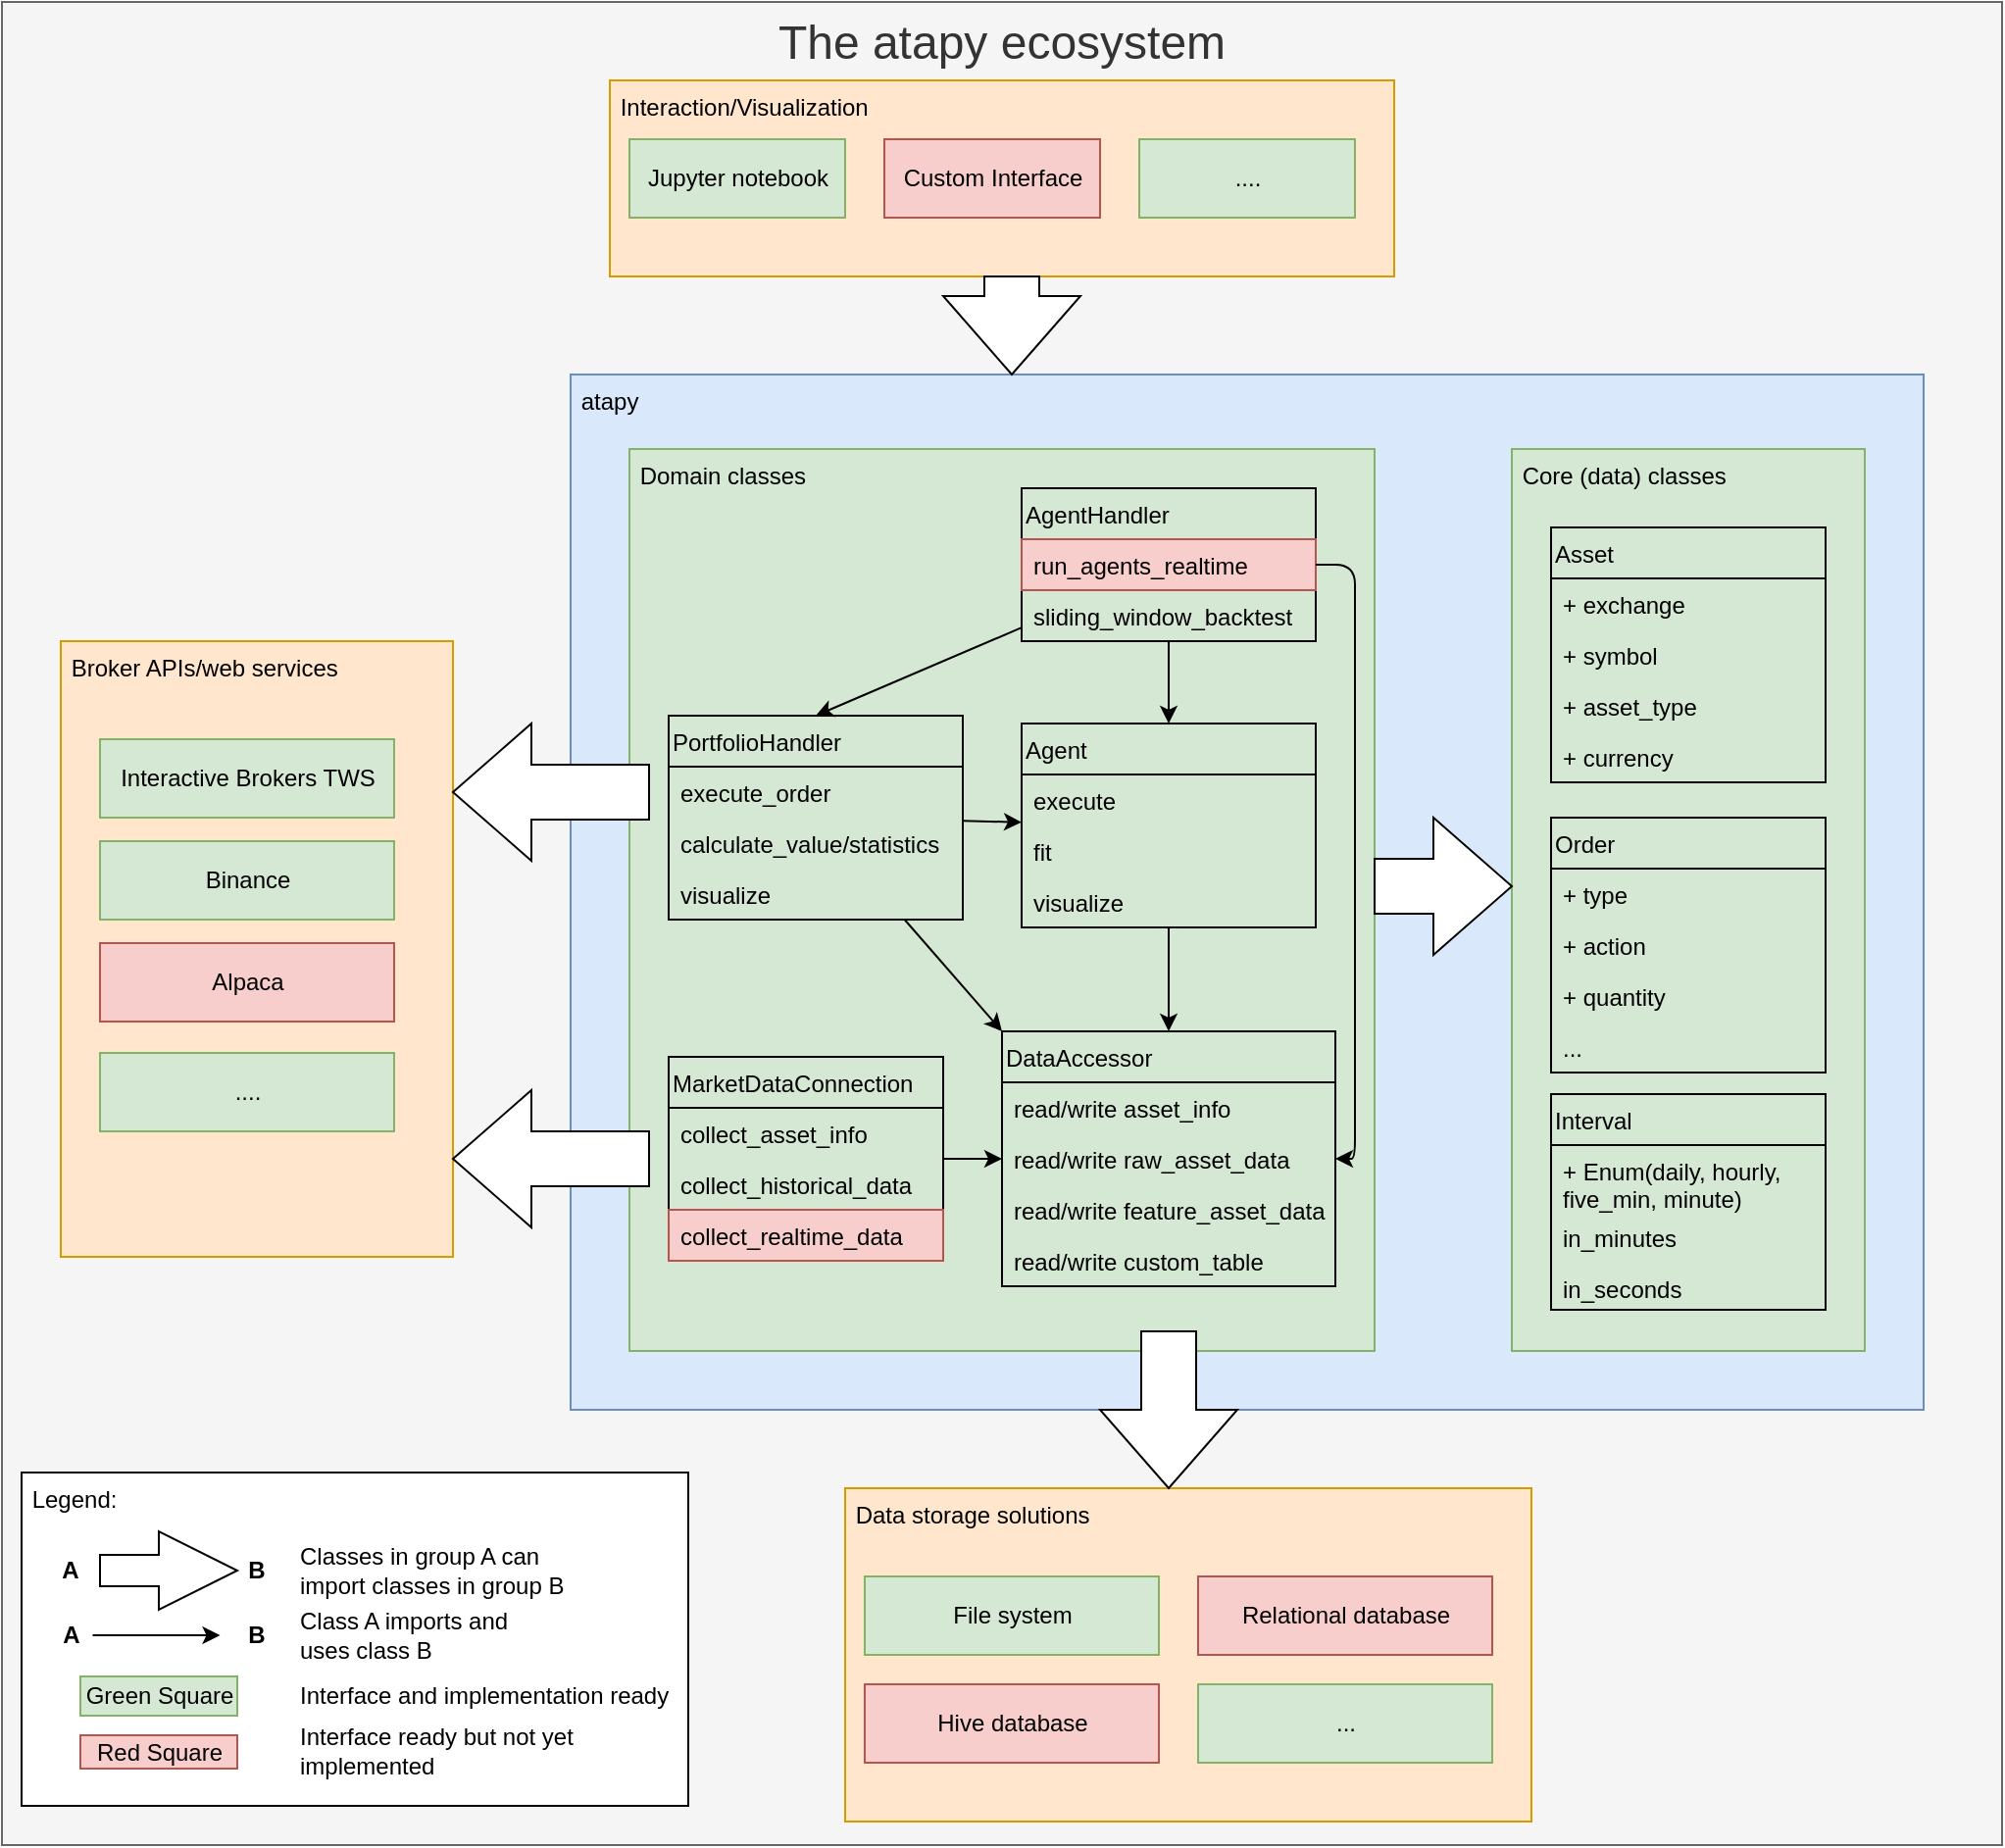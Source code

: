 <mxfile version="13.9.9" type="device"><diagram id="m-fYbM-t_2-ghVLzzrjX" name="Page-1"><mxGraphModel dx="1422" dy="822" grid="1" gridSize="10" guides="1" tooltips="1" connect="1" arrows="1" fold="1" page="1" pageScale="1" pageWidth="1654" pageHeight="1169" math="0" shadow="0"><root><mxCell id="0"/><mxCell id="1" parent="0"/><mxCell id="2xMp6ts41v3zg-Cotq4N-94" value="The atapy ecosystem" style="rounded=0;whiteSpace=wrap;html=1;align=center;verticalAlign=top;fontSize=24;fillColor=#f5f5f5;strokeColor=#666666;fontColor=#333333;" parent="1" vertex="1"><mxGeometry x="40" y="20" width="1020" height="940" as="geometry"/></mxCell><mxCell id="2xMp6ts41v3zg-Cotq4N-71" value="&amp;nbsp;atapy" style="rounded=0;whiteSpace=wrap;html=1;align=left;verticalAlign=top;fillColor=#dae8fc;strokeColor=#6c8ebf;" parent="1" vertex="1"><mxGeometry x="330" y="210" width="690" height="528" as="geometry"/></mxCell><mxCell id="2xMp6ts41v3zg-Cotq4N-56" value="&amp;nbsp;Core (data) classes" style="rounded=0;whiteSpace=wrap;html=1;align=left;verticalAlign=top;fillColor=#d5e8d4;strokeColor=#82b366;" parent="1" vertex="1"><mxGeometry x="810" y="248" width="180" height="460" as="geometry"/></mxCell><mxCell id="2xMp6ts41v3zg-Cotq4N-45" value="&amp;nbsp;Domain classes" style="rounded=0;whiteSpace=wrap;html=1;align=left;verticalAlign=top;fillColor=#d5e8d4;strokeColor=#82b366;" parent="1" vertex="1"><mxGeometry x="360" y="248" width="380" height="460" as="geometry"/></mxCell><mxCell id="2xMp6ts41v3zg-Cotq4N-4" value="&lt;span&gt;&amp;nbsp;Broker APIs/web services&lt;/span&gt;" style="rounded=0;whiteSpace=wrap;html=1;align=left;verticalAlign=top;fillColor=#ffe6cc;strokeColor=#d79b00;" parent="1" vertex="1"><mxGeometry x="70" y="346" width="200" height="314" as="geometry"/></mxCell><mxCell id="2xMp6ts41v3zg-Cotq4N-6" value="&lt;span style=&quot;color: rgb(0 , 0 , 0) ; font-family: &amp;#34;helvetica&amp;#34; ; font-size: 12px ; font-style: normal ; font-weight: 400 ; letter-spacing: normal ; text-indent: 0px ; text-transform: none ; word-spacing: 0px ; display: inline ; float: none&quot;&gt;&amp;nbsp;Data storage solutions&lt;/span&gt;" style="rounded=0;whiteSpace=wrap;html=1;verticalAlign=top;align=left;fillColor=#ffe6cc;strokeColor=#d79b00;" parent="1" vertex="1"><mxGeometry x="470" y="778" width="350" height="170" as="geometry"/></mxCell><mxCell id="2xMp6ts41v3zg-Cotq4N-7" value="MarketDataConnection" style="swimlane;fontStyle=0;childLayout=stackLayout;horizontal=1;startSize=26;fillColor=none;horizontalStack=0;resizeParent=1;resizeParentMax=0;resizeLast=0;collapsible=1;marginBottom=0;align=left;" parent="1" vertex="1"><mxGeometry x="380" y="558" width="140" height="104" as="geometry"/></mxCell><mxCell id="2xMp6ts41v3zg-Cotq4N-8" value="collect_asset_info" style="text;strokeColor=none;fillColor=none;align=left;verticalAlign=top;spacingLeft=4;spacingRight=4;overflow=hidden;rotatable=0;points=[[0,0.5],[1,0.5]];portConstraint=eastwest;" parent="2xMp6ts41v3zg-Cotq4N-7" vertex="1"><mxGeometry y="26" width="140" height="26" as="geometry"/></mxCell><mxCell id="2xMp6ts41v3zg-Cotq4N-9" value="collect_historical_data" style="text;strokeColor=none;fillColor=none;align=left;verticalAlign=top;spacingLeft=4;spacingRight=4;overflow=hidden;rotatable=0;points=[[0,0.5],[1,0.5]];portConstraint=eastwest;" parent="2xMp6ts41v3zg-Cotq4N-7" vertex="1"><mxGeometry y="52" width="140" height="26" as="geometry"/></mxCell><mxCell id="2xMp6ts41v3zg-Cotq4N-10" value="collect_realtime_data" style="text;strokeColor=#b85450;fillColor=#f8cecc;align=left;verticalAlign=top;spacingLeft=4;spacingRight=4;overflow=hidden;rotatable=0;points=[[0,0.5],[1,0.5]];portConstraint=eastwest;" parent="2xMp6ts41v3zg-Cotq4N-7" vertex="1"><mxGeometry y="78" width="140" height="26" as="geometry"/></mxCell><mxCell id="2xMp6ts41v3zg-Cotq4N-11" value="DataAccessor" style="swimlane;fontStyle=0;childLayout=stackLayout;horizontal=1;startSize=26;fillColor=none;horizontalStack=0;resizeParent=1;resizeParentMax=0;resizeLast=0;collapsible=1;marginBottom=0;align=left;" parent="1" vertex="1"><mxGeometry x="550" y="545" width="170" height="130" as="geometry"/></mxCell><mxCell id="2xMp6ts41v3zg-Cotq4N-12" value="read/write asset_info" style="text;strokeColor=none;fillColor=none;align=left;verticalAlign=top;spacingLeft=4;spacingRight=4;overflow=hidden;rotatable=0;points=[[0,0.5],[1,0.5]];portConstraint=eastwest;" parent="2xMp6ts41v3zg-Cotq4N-11" vertex="1"><mxGeometry y="26" width="170" height="26" as="geometry"/></mxCell><mxCell id="2xMp6ts41v3zg-Cotq4N-13" value="read/write raw_asset_data" style="text;strokeColor=none;fillColor=none;align=left;verticalAlign=top;spacingLeft=4;spacingRight=4;overflow=hidden;rotatable=0;points=[[0,0.5],[1,0.5]];portConstraint=eastwest;" parent="2xMp6ts41v3zg-Cotq4N-11" vertex="1"><mxGeometry y="52" width="170" height="26" as="geometry"/></mxCell><mxCell id="2xMp6ts41v3zg-Cotq4N-14" value="read/write feature_asset_data" style="text;strokeColor=none;fillColor=none;align=left;verticalAlign=top;spacingLeft=4;spacingRight=4;overflow=hidden;rotatable=0;points=[[0,0.5],[1,0.5]];portConstraint=eastwest;" parent="2xMp6ts41v3zg-Cotq4N-11" vertex="1"><mxGeometry y="78" width="170" height="26" as="geometry"/></mxCell><mxCell id="2xMp6ts41v3zg-Cotq4N-55" value="read/write custom_table" style="text;strokeColor=none;fillColor=none;align=left;verticalAlign=top;spacingLeft=4;spacingRight=4;overflow=hidden;rotatable=0;points=[[0,0.5],[1,0.5]];portConstraint=eastwest;" parent="2xMp6ts41v3zg-Cotq4N-11" vertex="1"><mxGeometry y="104" width="170" height="26" as="geometry"/></mxCell><mxCell id="2xMp6ts41v3zg-Cotq4N-15" value="PortfolioHandler" style="swimlane;fontStyle=0;childLayout=stackLayout;horizontal=1;startSize=26;fillColor=none;horizontalStack=0;resizeParent=1;resizeParentMax=0;resizeLast=0;collapsible=1;marginBottom=0;align=left;" parent="1" vertex="1"><mxGeometry x="380" y="384" width="150" height="104" as="geometry"><mxRectangle x="380" y="384" width="120" height="26" as="alternateBounds"/></mxGeometry></mxCell><mxCell id="2xMp6ts41v3zg-Cotq4N-16" value="execute_order" style="text;strokeColor=none;fillColor=none;align=left;verticalAlign=top;spacingLeft=4;spacingRight=4;overflow=hidden;rotatable=0;points=[[0,0.5],[1,0.5]];portConstraint=eastwest;" parent="2xMp6ts41v3zg-Cotq4N-15" vertex="1"><mxGeometry y="26" width="150" height="26" as="geometry"/></mxCell><mxCell id="2xMp6ts41v3zg-Cotq4N-18" value="calculate_value/statistics" style="text;strokeColor=none;fillColor=none;align=left;verticalAlign=top;spacingLeft=4;spacingRight=4;overflow=hidden;rotatable=0;points=[[0,0.5],[1,0.5]];portConstraint=eastwest;" parent="2xMp6ts41v3zg-Cotq4N-15" vertex="1"><mxGeometry y="52" width="150" height="26" as="geometry"/></mxCell><mxCell id="2xMp6ts41v3zg-Cotq4N-17" value="visualize" style="text;strokeColor=none;fillColor=none;align=left;verticalAlign=top;spacingLeft=4;spacingRight=4;overflow=hidden;rotatable=0;points=[[0,0.5],[1,0.5]];portConstraint=eastwest;" parent="2xMp6ts41v3zg-Cotq4N-15" vertex="1"><mxGeometry y="78" width="150" height="26" as="geometry"/></mxCell><mxCell id="2xMp6ts41v3zg-Cotq4N-20" value="Asset" style="swimlane;fontStyle=0;childLayout=stackLayout;horizontal=1;startSize=26;fillColor=none;horizontalStack=0;resizeParent=1;resizeParentMax=0;resizeLast=0;collapsible=1;marginBottom=0;align=left;" parent="1" vertex="1"><mxGeometry x="830" y="288" width="140" height="130" as="geometry"/></mxCell><mxCell id="2xMp6ts41v3zg-Cotq4N-21" value="+ exchange" style="text;strokeColor=none;fillColor=none;align=left;verticalAlign=top;spacingLeft=4;spacingRight=4;overflow=hidden;rotatable=0;points=[[0,0.5],[1,0.5]];portConstraint=eastwest;" parent="2xMp6ts41v3zg-Cotq4N-20" vertex="1"><mxGeometry y="26" width="140" height="26" as="geometry"/></mxCell><mxCell id="2xMp6ts41v3zg-Cotq4N-22" value="+ symbol" style="text;strokeColor=none;fillColor=none;align=left;verticalAlign=top;spacingLeft=4;spacingRight=4;overflow=hidden;rotatable=0;points=[[0,0.5],[1,0.5]];portConstraint=eastwest;" parent="2xMp6ts41v3zg-Cotq4N-20" vertex="1"><mxGeometry y="52" width="140" height="26" as="geometry"/></mxCell><mxCell id="2xMp6ts41v3zg-Cotq4N-57" value="+ asset_type" style="text;strokeColor=none;fillColor=none;align=left;verticalAlign=top;spacingLeft=4;spacingRight=4;overflow=hidden;rotatable=0;points=[[0,0.5],[1,0.5]];portConstraint=eastwest;" parent="2xMp6ts41v3zg-Cotq4N-20" vertex="1"><mxGeometry y="78" width="140" height="26" as="geometry"/></mxCell><mxCell id="2xMp6ts41v3zg-Cotq4N-23" value="+ currency" style="text;strokeColor=none;fillColor=none;align=left;verticalAlign=top;spacingLeft=4;spacingRight=4;overflow=hidden;rotatable=0;points=[[0,0.5],[1,0.5]];portConstraint=eastwest;" parent="2xMp6ts41v3zg-Cotq4N-20" vertex="1"><mxGeometry y="104" width="140" height="26" as="geometry"/></mxCell><mxCell id="2xMp6ts41v3zg-Cotq4N-28" value="Interval" style="swimlane;fontStyle=0;childLayout=stackLayout;horizontal=1;startSize=26;fillColor=none;horizontalStack=0;resizeParent=1;resizeParentMax=0;resizeLast=0;collapsible=1;marginBottom=0;align=left;" parent="1" vertex="1"><mxGeometry x="830" y="577" width="140" height="110" as="geometry"/></mxCell><mxCell id="2xMp6ts41v3zg-Cotq4N-29" value="+ Enum(daily, hourly, &#10;five_min, minute)" style="text;strokeColor=none;fillColor=none;align=left;verticalAlign=top;spacingLeft=4;spacingRight=4;overflow=hidden;rotatable=0;points=[[0,0.5],[1,0.5]];portConstraint=eastwest;" parent="2xMp6ts41v3zg-Cotq4N-28" vertex="1"><mxGeometry y="26" width="140" height="34" as="geometry"/></mxCell><mxCell id="2xMp6ts41v3zg-Cotq4N-30" value="in_minutes" style="text;strokeColor=none;fillColor=none;align=left;verticalAlign=top;spacingLeft=4;spacingRight=4;overflow=hidden;rotatable=0;points=[[0,0.5],[1,0.5]];portConstraint=eastwest;" parent="2xMp6ts41v3zg-Cotq4N-28" vertex="1"><mxGeometry y="60" width="140" height="26" as="geometry"/></mxCell><mxCell id="2xMp6ts41v3zg-Cotq4N-31" value="in_seconds" style="text;strokeColor=none;fillColor=none;align=left;verticalAlign=top;spacingLeft=4;spacingRight=4;overflow=hidden;rotatable=0;points=[[0,0.5],[1,0.5]];portConstraint=eastwest;" parent="2xMp6ts41v3zg-Cotq4N-28" vertex="1"><mxGeometry y="86" width="140" height="24" as="geometry"/></mxCell><mxCell id="2xMp6ts41v3zg-Cotq4N-33" value="Agent" style="swimlane;fontStyle=0;childLayout=stackLayout;horizontal=1;startSize=26;fillColor=none;horizontalStack=0;resizeParent=1;resizeParentMax=0;resizeLast=0;collapsible=1;marginBottom=0;align=left;" parent="1" vertex="1"><mxGeometry x="560" y="388" width="150" height="104" as="geometry"/></mxCell><mxCell id="2xMp6ts41v3zg-Cotq4N-34" value="execute" style="text;strokeColor=none;fillColor=none;align=left;verticalAlign=top;spacingLeft=4;spacingRight=4;overflow=hidden;rotatable=0;points=[[0,0.5],[1,0.5]];portConstraint=eastwest;" parent="2xMp6ts41v3zg-Cotq4N-33" vertex="1"><mxGeometry y="26" width="150" height="26" as="geometry"/></mxCell><mxCell id="2xMp6ts41v3zg-Cotq4N-35" value="fit" style="text;strokeColor=none;fillColor=none;align=left;verticalAlign=top;spacingLeft=4;spacingRight=4;overflow=hidden;rotatable=0;points=[[0,0.5],[1,0.5]];portConstraint=eastwest;" parent="2xMp6ts41v3zg-Cotq4N-33" vertex="1"><mxGeometry y="52" width="150" height="26" as="geometry"/></mxCell><mxCell id="2xMp6ts41v3zg-Cotq4N-36" value="visualize" style="text;strokeColor=none;fillColor=none;align=left;verticalAlign=top;spacingLeft=4;spacingRight=4;overflow=hidden;rotatable=0;points=[[0,0.5],[1,0.5]];portConstraint=eastwest;" parent="2xMp6ts41v3zg-Cotq4N-33" vertex="1"><mxGeometry y="78" width="150" height="26" as="geometry"/></mxCell><mxCell id="2xMp6ts41v3zg-Cotq4N-38" value="&amp;nbsp;Interaction/Visualization" style="rounded=0;whiteSpace=wrap;html=1;align=left;verticalAlign=top;fillColor=#ffe6cc;strokeColor=#d79b00;" parent="1" vertex="1"><mxGeometry x="350" y="60" width="400" height="100" as="geometry"/></mxCell><mxCell id="2xMp6ts41v3zg-Cotq4N-39" value="Jupyter notebook" style="html=1;align=left;" parent="1" vertex="1"><mxGeometry x="360" y="90" width="110" height="40" as="geometry"/></mxCell><mxCell id="2xMp6ts41v3zg-Cotq4N-40" value="Custom Interface" style="html=1;align=center;fillColor=#f8cecc;strokeColor=#b85450;" parent="1" vertex="1"><mxGeometry x="490" y="90" width="110" height="40" as="geometry"/></mxCell><mxCell id="2xMp6ts41v3zg-Cotq4N-41" value="Interactive Brokers TWS" style="html=1;align=left;" parent="1" vertex="1"><mxGeometry x="90" y="396" width="150" height="40" as="geometry"/></mxCell><mxCell id="2xMp6ts41v3zg-Cotq4N-42" value="Binance" style="html=1;align=left;" parent="1" vertex="1"><mxGeometry x="90" y="448" width="150" height="40" as="geometry"/></mxCell><mxCell id="2xMp6ts41v3zg-Cotq4N-43" value="Alpaca" style="html=1;align=left;" parent="1" vertex="1"><mxGeometry x="90" y="500" width="150" height="40" as="geometry"/></mxCell><mxCell id="2xMp6ts41v3zg-Cotq4N-44" value="...." style="html=1;align=center;fillColor=#d5e8d4;strokeColor=#82b366;" parent="1" vertex="1"><mxGeometry x="90" y="556" width="150" height="40" as="geometry"/></mxCell><mxCell id="2xMp6ts41v3zg-Cotq4N-47" value="Alpaca" style="html=1;align=center;fillColor=#f8cecc;strokeColor=#b85450;" parent="1" vertex="1"><mxGeometry x="90" y="500" width="150" height="40" as="geometry"/></mxCell><mxCell id="2xMp6ts41v3zg-Cotq4N-48" value="Interactive Brokers TWS" style="html=1;align=center;fillColor=#d5e8d4;strokeColor=#82b366;" parent="1" vertex="1"><mxGeometry x="90" y="396" width="150" height="40" as="geometry"/></mxCell><mxCell id="2xMp6ts41v3zg-Cotq4N-49" value="Binance" style="html=1;align=center;fillColor=#d5e8d4;strokeColor=#82b366;" parent="1" vertex="1"><mxGeometry x="90" y="448" width="150" height="40" as="geometry"/></mxCell><mxCell id="2xMp6ts41v3zg-Cotq4N-50" value="Jupyter notebook" style="html=1;align=center;fillColor=#d5e8d4;strokeColor=#82b366;" parent="1" vertex="1"><mxGeometry x="360" y="90" width="110" height="40" as="geometry"/></mxCell><mxCell id="2xMp6ts41v3zg-Cotq4N-51" value="File system" style="html=1;align=center;fillColor=#d5e8d4;strokeColor=#82b366;" parent="1" vertex="1"><mxGeometry x="480" y="823" width="150" height="40" as="geometry"/></mxCell><mxCell id="2xMp6ts41v3zg-Cotq4N-52" value="Relational database" style="html=1;align=center;fillColor=#f8cecc;strokeColor=#b85450;" parent="1" vertex="1"><mxGeometry x="650" y="823" width="150" height="40" as="geometry"/></mxCell><mxCell id="2xMp6ts41v3zg-Cotq4N-53" value="Hive database" style="html=1;align=center;fillColor=#f8cecc;strokeColor=#b85450;" parent="1" vertex="1"><mxGeometry x="480" y="878" width="150" height="40" as="geometry"/></mxCell><mxCell id="2xMp6ts41v3zg-Cotq4N-54" value="..." style="html=1;align=center;fillColor=#d5e8d4;strokeColor=#82b366;" parent="1" vertex="1"><mxGeometry x="650" y="878" width="150" height="40" as="geometry"/></mxCell><mxCell id="2xMp6ts41v3zg-Cotq4N-59" value="Order" style="swimlane;fontStyle=0;childLayout=stackLayout;horizontal=1;startSize=26;fillColor=none;horizontalStack=0;resizeParent=1;resizeParentMax=0;resizeLast=0;collapsible=1;marginBottom=0;align=left;" parent="1" vertex="1"><mxGeometry x="830" y="436" width="140" height="130" as="geometry"/></mxCell><mxCell id="2xMp6ts41v3zg-Cotq4N-60" value="+ type" style="text;strokeColor=none;fillColor=none;align=left;verticalAlign=top;spacingLeft=4;spacingRight=4;overflow=hidden;rotatable=0;points=[[0,0.5],[1,0.5]];portConstraint=eastwest;" parent="2xMp6ts41v3zg-Cotq4N-59" vertex="1"><mxGeometry y="26" width="140" height="26" as="geometry"/></mxCell><mxCell id="2xMp6ts41v3zg-Cotq4N-61" value="+ action" style="text;strokeColor=none;fillColor=none;align=left;verticalAlign=top;spacingLeft=4;spacingRight=4;overflow=hidden;rotatable=0;points=[[0,0.5],[1,0.5]];portConstraint=eastwest;" parent="2xMp6ts41v3zg-Cotq4N-59" vertex="1"><mxGeometry y="52" width="140" height="26" as="geometry"/></mxCell><mxCell id="2xMp6ts41v3zg-Cotq4N-62" value="+ quantity" style="text;strokeColor=none;fillColor=none;align=left;verticalAlign=top;spacingLeft=4;spacingRight=4;overflow=hidden;rotatable=0;points=[[0,0.5],[1,0.5]];portConstraint=eastwest;" parent="2xMp6ts41v3zg-Cotq4N-59" vertex="1"><mxGeometry y="78" width="140" height="26" as="geometry"/></mxCell><mxCell id="2xMp6ts41v3zg-Cotq4N-63" value="..." style="text;strokeColor=none;fillColor=none;align=left;verticalAlign=top;spacingLeft=4;spacingRight=4;overflow=hidden;rotatable=0;points=[[0,0.5],[1,0.5]];portConstraint=eastwest;" parent="2xMp6ts41v3zg-Cotq4N-59" vertex="1"><mxGeometry y="104" width="140" height="26" as="geometry"/></mxCell><mxCell id="2xMp6ts41v3zg-Cotq4N-65" value="AgentHandler" style="swimlane;fontStyle=0;childLayout=stackLayout;horizontal=1;startSize=26;fillColor=none;horizontalStack=0;resizeParent=1;resizeParentMax=0;resizeLast=0;collapsible=1;marginBottom=0;align=left;" parent="1" vertex="1"><mxGeometry x="560" y="268" width="150" height="78" as="geometry"/></mxCell><mxCell id="2xMp6ts41v3zg-Cotq4N-66" value="run_agents_realtime" style="text;strokeColor=#b85450;fillColor=#f8cecc;align=left;verticalAlign=top;spacingLeft=4;spacingRight=4;overflow=hidden;rotatable=0;points=[[0,0.5],[1,0.5]];portConstraint=eastwest;" parent="2xMp6ts41v3zg-Cotq4N-65" vertex="1"><mxGeometry y="26" width="150" height="26" as="geometry"/></mxCell><mxCell id="2xMp6ts41v3zg-Cotq4N-67" value="sliding_window_backtest" style="text;strokeColor=none;fillColor=none;align=left;verticalAlign=top;spacingLeft=4;spacingRight=4;overflow=hidden;rotatable=0;points=[[0,0.5],[1,0.5]];portConstraint=eastwest;" parent="2xMp6ts41v3zg-Cotq4N-65" vertex="1"><mxGeometry y="52" width="150" height="26" as="geometry"/></mxCell><mxCell id="2xMp6ts41v3zg-Cotq4N-70" value="...." style="html=1;align=center;fillColor=#d5e8d4;strokeColor=#82b366;" parent="1" vertex="1"><mxGeometry x="620" y="90" width="110" height="40" as="geometry"/></mxCell><mxCell id="2xMp6ts41v3zg-Cotq4N-75" value="" style="endArrow=classic;html=1;entryX=0;entryY=0;entryDx=0;entryDy=0;" parent="1" source="2xMp6ts41v3zg-Cotq4N-15" target="2xMp6ts41v3zg-Cotq4N-11" edge="1"><mxGeometry width="50" height="50" relative="1" as="geometry"><mxPoint x="455" y="384" as="sourcePoint"/><mxPoint x="560" y="498" as="targetPoint"/></mxGeometry></mxCell><mxCell id="2xMp6ts41v3zg-Cotq4N-79" value="" style="endArrow=classic;html=1;entryX=0.5;entryY=0;entryDx=0;entryDy=0;" parent="1" source="2xMp6ts41v3zg-Cotq4N-33" target="2xMp6ts41v3zg-Cotq4N-11" edge="1"><mxGeometry width="50" height="50" relative="1" as="geometry"><mxPoint x="510" y="548" as="sourcePoint"/><mxPoint x="560" y="498" as="targetPoint"/></mxGeometry></mxCell><mxCell id="2xMp6ts41v3zg-Cotq4N-80" value="" style="endArrow=classic;html=1;entryX=0;entryY=0.5;entryDx=0;entryDy=0;" parent="1" source="2xMp6ts41v3zg-Cotq4N-7" target="2xMp6ts41v3zg-Cotq4N-13" edge="1"><mxGeometry width="50" height="50" relative="1" as="geometry"><mxPoint x="649.407" y="502.0" as="sourcePoint"/><mxPoint x="655" y="568" as="targetPoint"/></mxGeometry></mxCell><mxCell id="2xMp6ts41v3zg-Cotq4N-85" value="" style="endArrow=classic;html=1;entryX=0.5;entryY=0;entryDx=0;entryDy=0;" parent="1" source="2xMp6ts41v3zg-Cotq4N-65" target="2xMp6ts41v3zg-Cotq4N-33" edge="1"><mxGeometry width="50" height="50" relative="1" as="geometry"><mxPoint x="649.407" y="502.0" as="sourcePoint"/><mxPoint x="655" y="568" as="targetPoint"/></mxGeometry></mxCell><mxCell id="2xMp6ts41v3zg-Cotq4N-86" value="" style="endArrow=classic;html=1;entryX=0.5;entryY=0;entryDx=0;entryDy=0;" parent="1" source="2xMp6ts41v3zg-Cotq4N-65" target="2xMp6ts41v3zg-Cotq4N-15" edge="1"><mxGeometry width="50" height="50" relative="1" as="geometry"><mxPoint x="645" y="356" as="sourcePoint"/><mxPoint x="645" y="398" as="targetPoint"/></mxGeometry></mxCell><mxCell id="2xMp6ts41v3zg-Cotq4N-88" value="" style="html=1;shadow=0;dashed=0;align=center;verticalAlign=middle;shape=mxgraph.arrows2.arrow;dy=0.6;dx=40;flipH=1;notch=0;" parent="1" vertex="1"><mxGeometry x="270" y="388" width="100" height="70" as="geometry"/></mxCell><mxCell id="2xMp6ts41v3zg-Cotq4N-89" value="" style="html=1;shadow=0;dashed=0;align=center;verticalAlign=middle;shape=mxgraph.arrows2.arrow;dy=0.6;dx=40;flipH=1;notch=0;" parent="1" vertex="1"><mxGeometry x="270" y="575" width="100" height="70" as="geometry"/></mxCell><mxCell id="2xMp6ts41v3zg-Cotq4N-91" value="" style="html=1;shadow=0;dashed=0;align=center;verticalAlign=middle;shape=mxgraph.arrows2.arrow;dy=0.6;dx=40;notch=0;" parent="1" vertex="1"><mxGeometry x="740" y="436" width="70" height="70" as="geometry"/></mxCell><mxCell id="2xMp6ts41v3zg-Cotq4N-92" value="" style="html=1;shadow=0;dashed=0;align=center;verticalAlign=middle;shape=mxgraph.arrows2.arrow;dy=0.6;dx=40;direction=south;notch=0;" parent="1" vertex="1"><mxGeometry x="520" y="160" width="70" height="50" as="geometry"/></mxCell><mxCell id="2xMp6ts41v3zg-Cotq4N-93" value="" style="html=1;shadow=0;dashed=0;align=center;verticalAlign=middle;shape=mxgraph.arrows2.arrow;dy=0.6;dx=40;direction=south;notch=0;" parent="1" vertex="1"><mxGeometry x="600" y="698" width="70" height="80" as="geometry"/></mxCell><mxCell id="xxs568KQ2R3x9aCz8IpE-3" value="&amp;nbsp;Legend:" style="rounded=0;whiteSpace=wrap;html=1;align=left;verticalAlign=top;" parent="1" vertex="1"><mxGeometry x="50" y="770" width="340" height="170" as="geometry"/></mxCell><mxCell id="xxs568KQ2R3x9aCz8IpE-4" value="" style="html=1;shadow=0;dashed=0;align=center;verticalAlign=middle;shape=mxgraph.arrows2.arrow;dy=0.6;dx=40;notch=0;" parent="1" vertex="1"><mxGeometry x="90" y="800" width="70" height="40" as="geometry"/></mxCell><mxCell id="xxs568KQ2R3x9aCz8IpE-6" value="Red Square" style="html=1;align=center;fillColor=#f8cecc;strokeColor=#b85450;" parent="1" vertex="1"><mxGeometry x="80" y="904" width="80" height="17" as="geometry"/></mxCell><mxCell id="xxs568KQ2R3x9aCz8IpE-7" value="Green Square" style="html=1;align=center;fillColor=#d5e8d4;strokeColor=#82b366;" parent="1" vertex="1"><mxGeometry x="80" y="874" width="80" height="20" as="geometry"/></mxCell><mxCell id="xxs568KQ2R3x9aCz8IpE-8" value="A" style="rounded=0;whiteSpace=wrap;html=1;strokeColor=none;fillColor=none;fontStyle=1" parent="1" vertex="1"><mxGeometry x="40" y="810" width="70" height="20" as="geometry"/></mxCell><mxCell id="xxs568KQ2R3x9aCz8IpE-9" value="B" style="rounded=0;whiteSpace=wrap;html=1;strokeColor=none;fillColor=none;fontStyle=1" parent="1" vertex="1"><mxGeometry x="135" y="810" width="70" height="20" as="geometry"/></mxCell><mxCell id="xxs568KQ2R3x9aCz8IpE-10" value="Classes in group A can import classes in group B" style="rounded=0;whiteSpace=wrap;html=1;strokeColor=none;fillColor=none;fontStyle=0;align=left;" parent="1" vertex="1"><mxGeometry x="190" y="810" width="150" height="20" as="geometry"/></mxCell><mxCell id="xxs568KQ2R3x9aCz8IpE-11" value="Interface and implementation ready" style="rounded=0;whiteSpace=wrap;html=1;strokeColor=none;fillColor=none;fontStyle=0;align=left;" parent="1" vertex="1"><mxGeometry x="190" y="874" width="200" height="20" as="geometry"/></mxCell><mxCell id="xxs568KQ2R3x9aCz8IpE-12" value="Interface ready but not yet implemented" style="rounded=0;whiteSpace=wrap;html=1;strokeColor=none;fillColor=none;fontStyle=0;align=left;" parent="1" vertex="1"><mxGeometry x="190" y="902" width="200" height="20" as="geometry"/></mxCell><mxCell id="xxs568KQ2R3x9aCz8IpE-17" style="edgeStyle=orthogonalEdgeStyle;rounded=0;orthogonalLoop=1;jettySize=auto;html=1;" parent="1" source="xxs568KQ2R3x9aCz8IpE-14" target="xxs568KQ2R3x9aCz8IpE-15" edge="1"><mxGeometry relative="1" as="geometry"><mxPoint x="113" y="853" as="sourcePoint"/></mxGeometry></mxCell><mxCell id="xxs568KQ2R3x9aCz8IpE-14" value="A" style="rounded=0;whiteSpace=wrap;html=1;strokeColor=none;fillColor=none;fontStyle=1" parent="1" vertex="1"><mxGeometry x="63.75" y="843" width="22.5" height="20" as="geometry"/></mxCell><mxCell id="xxs568KQ2R3x9aCz8IpE-15" value="B" style="rounded=0;whiteSpace=wrap;html=1;strokeColor=none;fillColor=none;fontStyle=1" parent="1" vertex="1"><mxGeometry x="151.25" y="843" width="37.5" height="20" as="geometry"/></mxCell><mxCell id="xxs568KQ2R3x9aCz8IpE-18" value="Class A imports and uses class B" style="rounded=0;whiteSpace=wrap;html=1;strokeColor=none;fillColor=none;fontStyle=0;align=left;" parent="1" vertex="1"><mxGeometry x="190" y="843" width="130" height="20" as="geometry"/></mxCell><mxCell id="xxs568KQ2R3x9aCz8IpE-21" value="" style="edgeStyle=elbowEdgeStyle;elbow=horizontal;endArrow=classic;html=1;entryX=1;entryY=0.5;entryDx=0;entryDy=0;exitX=1;exitY=0.5;exitDx=0;exitDy=0;" parent="1" source="2xMp6ts41v3zg-Cotq4N-65" target="2xMp6ts41v3zg-Cotq4N-13" edge="1"><mxGeometry width="50" height="50" relative="1" as="geometry"><mxPoint x="640" y="360" as="sourcePoint"/><mxPoint x="690" y="310" as="targetPoint"/><Array as="points"><mxPoint x="730" y="446"/></Array></mxGeometry></mxCell><mxCell id="x9DgJyymjy_OEhlhsfp4-1" value="" style="endArrow=classic;html=1;" edge="1" parent="1" source="2xMp6ts41v3zg-Cotq4N-15" target="2xMp6ts41v3zg-Cotq4N-33"><mxGeometry width="50" height="50" relative="1" as="geometry"><mxPoint x="645" y="502" as="sourcePoint"/><mxPoint x="645" y="555" as="targetPoint"/></mxGeometry></mxCell></root></mxGraphModel></diagram></mxfile>